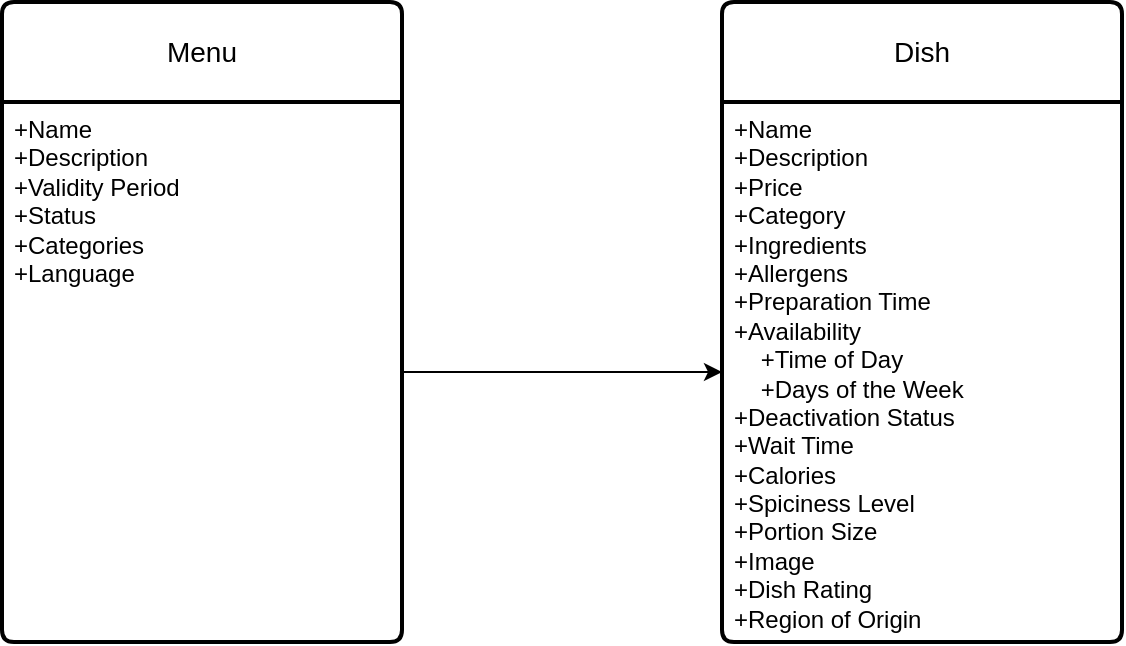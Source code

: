 <mxfile version="22.1.15" type="github">
  <diagram id="R2lEEEUBdFMjLlhIrx00" name="Page-1">
    <mxGraphModel dx="1002" dy="569" grid="1" gridSize="10" guides="1" tooltips="1" connect="1" arrows="1" fold="1" page="1" pageScale="1" pageWidth="850" pageHeight="1100" math="0" shadow="0" extFonts="Permanent Marker^https://fonts.googleapis.com/css?family=Permanent+Marker">
      <root>
        <mxCell id="0" />
        <mxCell id="1" parent="0" />
        <mxCell id="vmZxmA3D_5kH0LPR2Qfl-6" value="Menu" style="swimlane;childLayout=stackLayout;horizontal=1;startSize=50;horizontalStack=0;rounded=1;fontSize=14;fontStyle=0;strokeWidth=2;resizeParent=0;resizeLast=1;shadow=0;dashed=0;align=center;arcSize=4;whiteSpace=wrap;html=1;" vertex="1" parent="1">
          <mxGeometry x="160" y="160" width="200" height="320" as="geometry" />
        </mxCell>
        <mxCell id="vmZxmA3D_5kH0LPR2Qfl-7" value="+Name&lt;br&gt;+Description&lt;br&gt;+Validity Period&lt;br&gt;+Status&lt;br&gt;+Categories&lt;br&gt;+Language" style="align=left;strokeColor=none;fillColor=none;spacingLeft=4;fontSize=12;verticalAlign=top;resizable=0;rotatable=0;part=1;html=1;" vertex="1" parent="vmZxmA3D_5kH0LPR2Qfl-6">
          <mxGeometry y="50" width="200" height="270" as="geometry" />
        </mxCell>
        <mxCell id="vmZxmA3D_5kH0LPR2Qfl-8" value="Dish" style="swimlane;childLayout=stackLayout;horizontal=1;startSize=50;horizontalStack=0;rounded=1;fontSize=14;fontStyle=0;strokeWidth=2;resizeParent=0;resizeLast=1;shadow=0;dashed=0;align=center;arcSize=4;whiteSpace=wrap;html=1;" vertex="1" parent="1">
          <mxGeometry x="520" y="160" width="200" height="320" as="geometry" />
        </mxCell>
        <mxCell id="vmZxmA3D_5kH0LPR2Qfl-9" value="+Name&lt;br&gt;+Description&lt;br&gt;+Price&lt;br&gt;+Category&lt;br&gt;+Ingredients&lt;br&gt;+Allergens&lt;br&gt;+Preparation Time&lt;br&gt;+Availability&lt;br&gt;&lt;span style=&quot;&quot;&gt;&lt;span style=&quot;&quot;&gt;&amp;nbsp;&amp;nbsp;&amp;nbsp;&amp;nbsp;&lt;/span&gt;&lt;/span&gt;+Time of Day&lt;br&gt;&amp;nbsp; &amp;nbsp; +Days of the Week&lt;br&gt;+Deactivation Status&lt;br&gt;+Wait Time&lt;br&gt;+Calories&lt;br&gt;+Spiciness Level&lt;br&gt;+Portion Size&lt;br&gt;+Image&lt;br&gt;+Dish Rating&lt;br&gt;+Region of Origin" style="align=left;strokeColor=none;fillColor=none;spacingLeft=4;fontSize=12;verticalAlign=top;resizable=0;rotatable=0;part=1;html=1;" vertex="1" parent="vmZxmA3D_5kH0LPR2Qfl-8">
          <mxGeometry y="50" width="200" height="270" as="geometry" />
        </mxCell>
        <mxCell id="vmZxmA3D_5kH0LPR2Qfl-11" style="edgeStyle=orthogonalEdgeStyle;rounded=0;orthogonalLoop=1;jettySize=auto;html=1;entryX=0;entryY=0.5;entryDx=0;entryDy=0;" edge="1" parent="1" source="vmZxmA3D_5kH0LPR2Qfl-7" target="vmZxmA3D_5kH0LPR2Qfl-9">
          <mxGeometry relative="1" as="geometry" />
        </mxCell>
      </root>
    </mxGraphModel>
  </diagram>
</mxfile>
